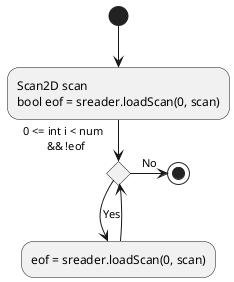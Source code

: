 @startuml

/'
    skip scan data from init to num index
    input: int num
'/

(*) --> "Scan2D scan
bool eof = sreader.loadScan(0, scan)"
--> if "0 <= int i < num \n && !eof" as for_i then
--> [Yes] "eof = sreader.loadScan(0, scan)"
--> for_i
else
-> [No] (*)

@enduml